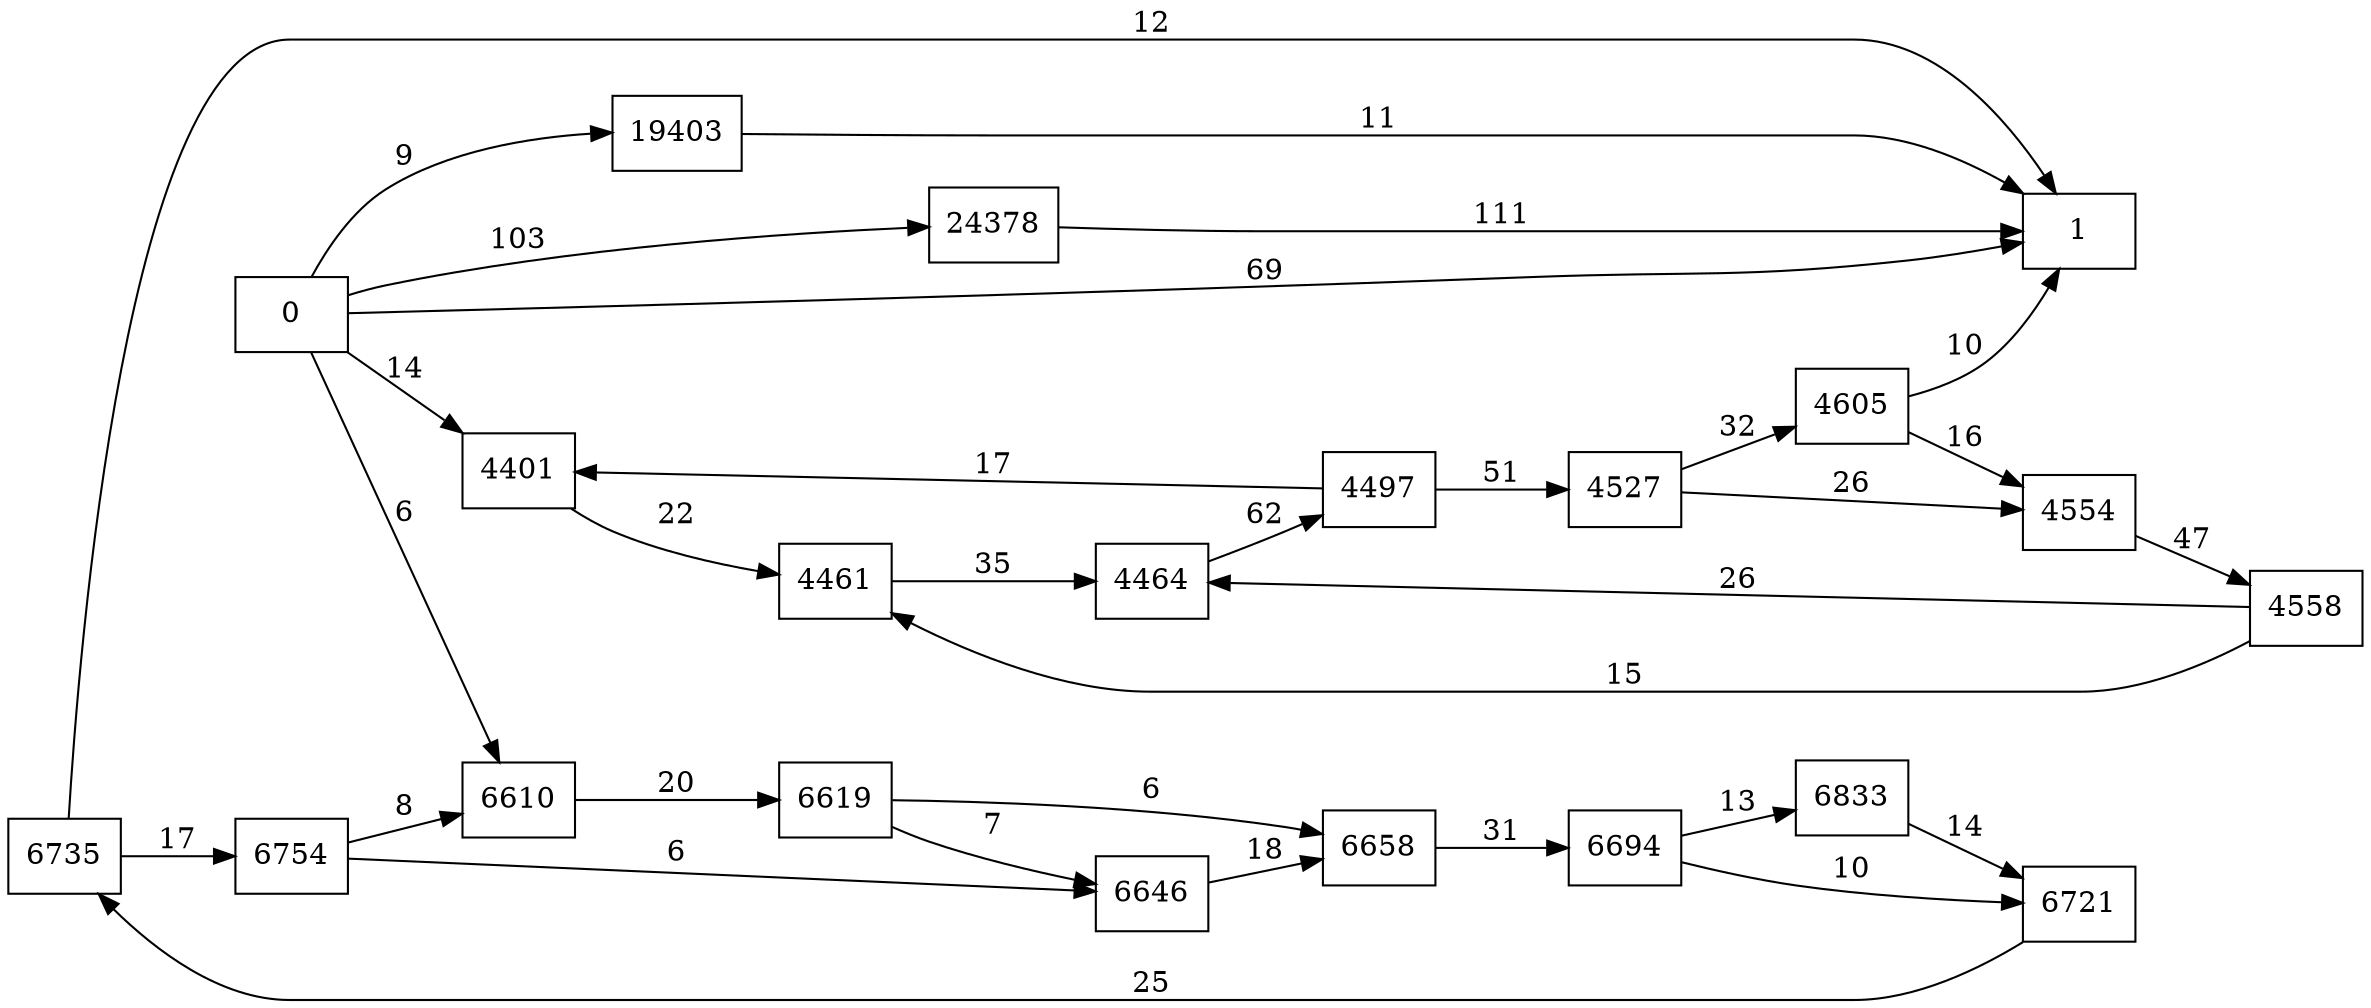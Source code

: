 digraph {
	graph [rankdir=LR]
	node [shape=rectangle]
	4401 -> 4461 [label=22]
	4461 -> 4464 [label=35]
	4464 -> 4497 [label=62]
	4497 -> 4401 [label=17]
	4497 -> 4527 [label=51]
	4527 -> 4554 [label=26]
	4527 -> 4605 [label=32]
	4554 -> 4558 [label=47]
	4558 -> 4464 [label=26]
	4558 -> 4461 [label=15]
	4605 -> 1 [label=10]
	4605 -> 4554 [label=16]
	6610 -> 6619 [label=20]
	6619 -> 6646 [label=7]
	6619 -> 6658 [label=6]
	6646 -> 6658 [label=18]
	6658 -> 6694 [label=31]
	6694 -> 6721 [label=10]
	6694 -> 6833 [label=13]
	6721 -> 6735 [label=25]
	6735 -> 6754 [label=17]
	6735 -> 1 [label=12]
	6754 -> 6646 [label=6]
	6754 -> 6610 [label=8]
	6833 -> 6721 [label=14]
	19403 -> 1 [label=11]
	24378 -> 1 [label=111]
	0 -> 4401 [label=14]
	0 -> 6610 [label=6]
	0 -> 1 [label=69]
	0 -> 19403 [label=9]
	0 -> 24378 [label=103]
}
